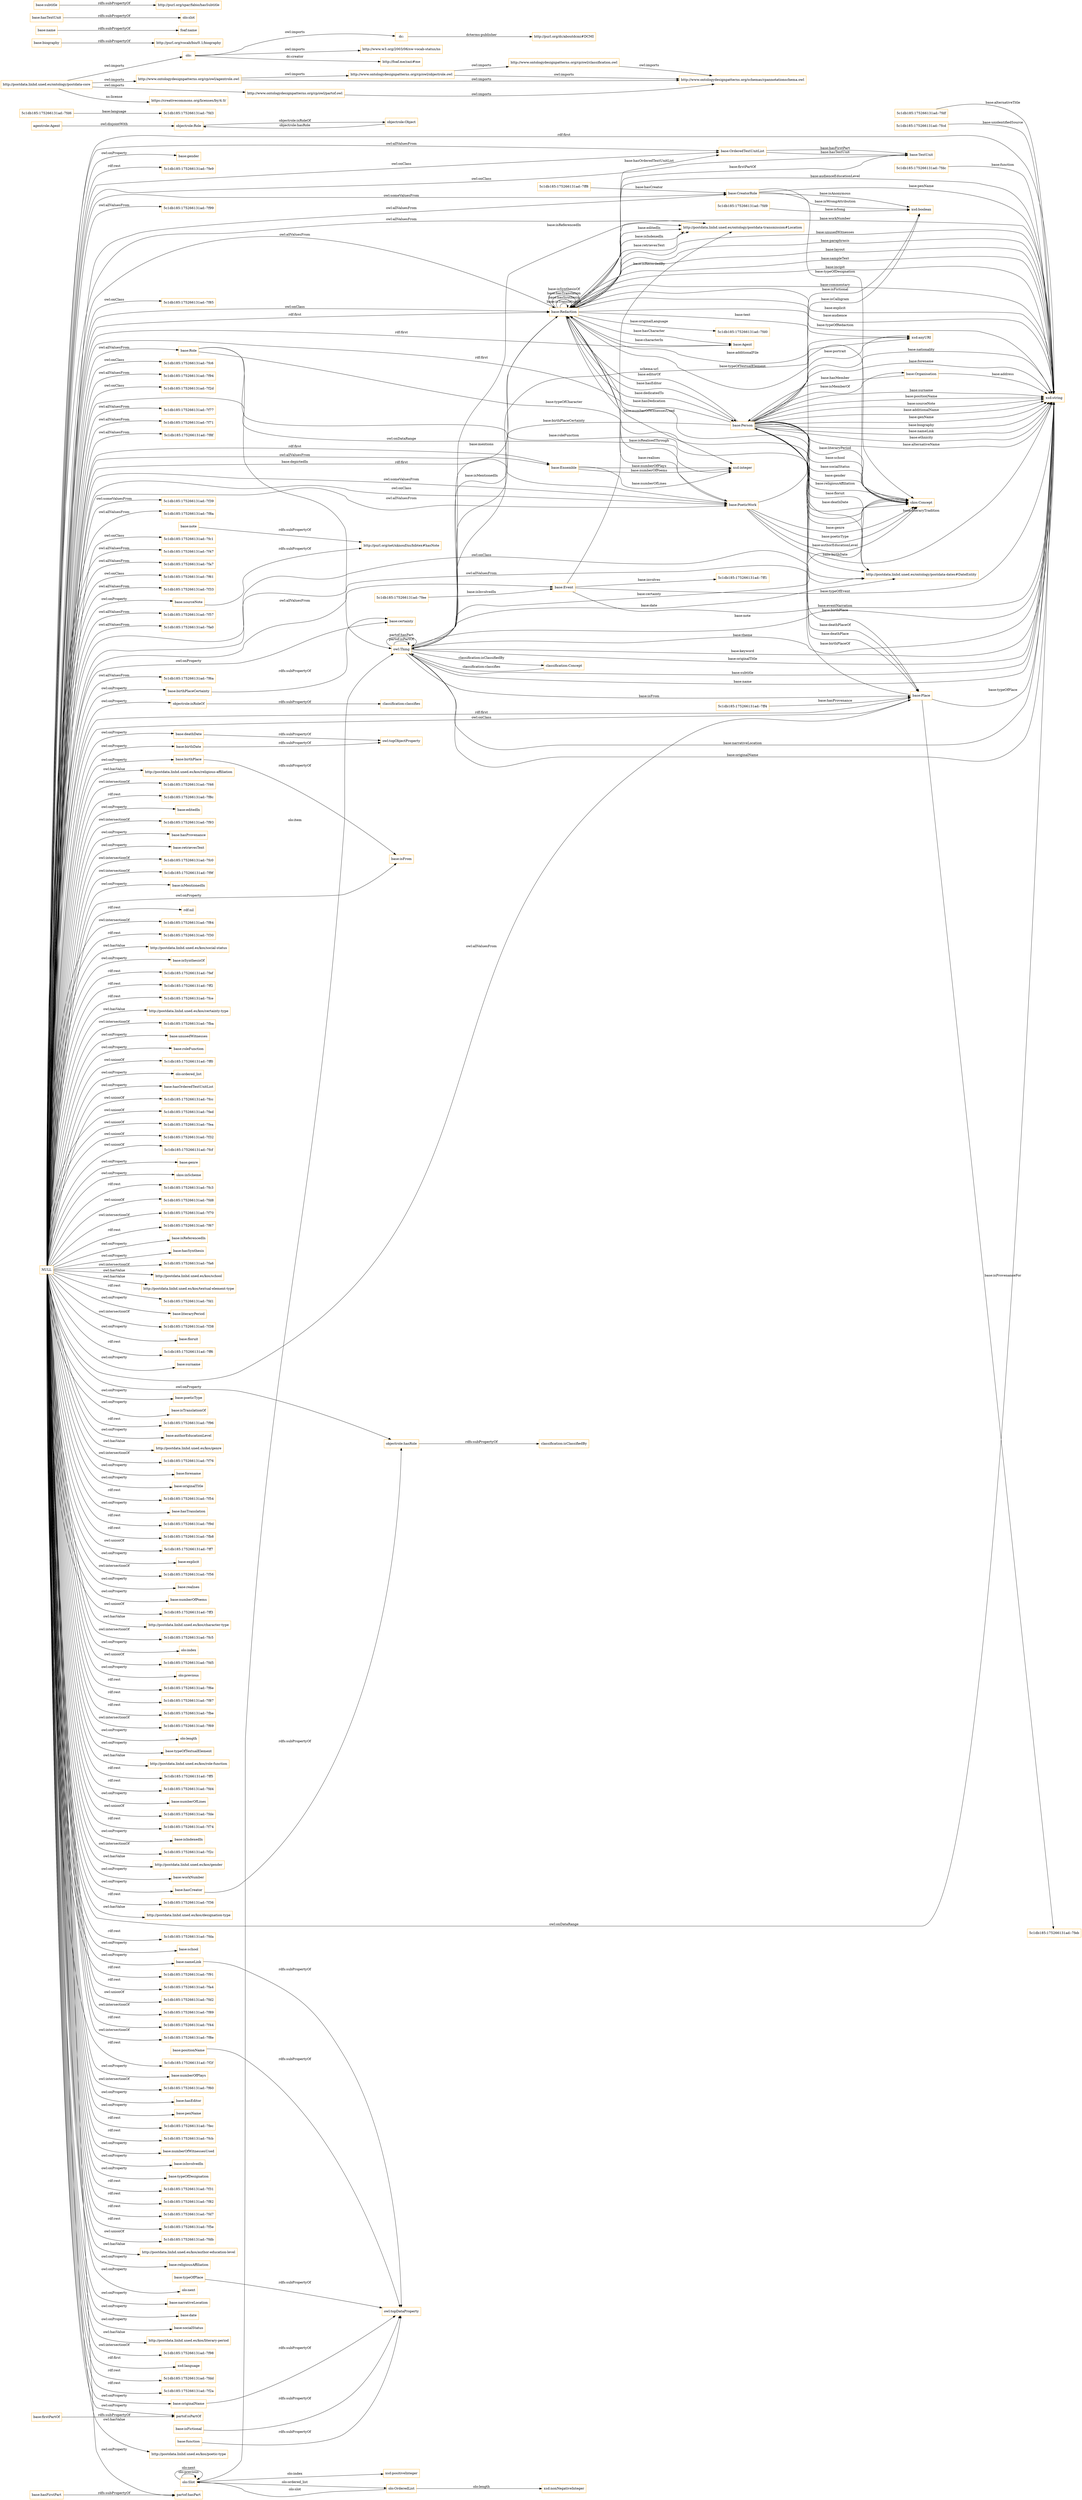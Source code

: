 digraph ar2dtool_diagram { 
rankdir=LR;
size="1501"
node [shape = rectangle, color="orange"]; "base:Role" "base:OrderedTextUnitList" "5c1db185:175266131ad:-7fdc" "agentrole:Agent" "5c1db185:175266131ad:-7f99" "base:Agent" "base:CreatorRole" "base:Person" "5c1db185:175266131ad:-7f85" "5c1db185:175266131ad:-7fdf" "5c1db185:175266131ad:-7ff1" "base:Organisation" "5c1db185:175266131ad:-7fd9" "base:Redaction" "5c1db185:175266131ad:-7ff4" "base:Ensemble" "5c1db185:175266131ad:-7fc6" "5c1db185:175266131ad:-7f94" "5c1db185:175266131ad:-7f2d" "5c1db185:175266131ad:-7feb" "base:TextUnit" "5c1db185:175266131ad:-7f77" "5c1db185:175266131ad:-7fd6" "5c1db185:175266131ad:-7f71" "5c1db185:175266131ad:-7ff8" "5c1db185:175266131ad:-7fcd" "5c1db185:175266131ad:-7f8f" "skos:Concept" "http://postdata.linhd.uned.es/ontology/postdata-dates#DateEntity" "base:Place" "5c1db185:175266131ad:-7f39" "5c1db185:175266131ad:-7f8a" "base:Event" "5c1db185:175266131ad:-7fc1" "5c1db185:175266131ad:-7f47" "5c1db185:175266131ad:-7fa7" "5c1db185:175266131ad:-7f61" "5c1db185:175266131ad:-7f33" "http://postdata.linhd.uned.es/ontology/postdata-transmission#Location" "5c1db185:175266131ad:-7f57" "5c1db185:175266131ad:-7fa0" "5c1db185:175266131ad:-7fee" "base:PoeticWork" "5c1db185:175266131ad:-7f6a" "owl:Thing" "objectrole:Role" "objectrole:Object" "olo:Slot" "olo:OrderedList" "classification:Concept" ; /*classes style*/
	"base:deathDate" -> "owl:topObjectProperty" [ label = "rdfs:subPropertyOf" ];
	"http://www.ontologydesignpatterns.org/cp/owl/objectrole.owl" -> "http://www.ontologydesignpatterns.org/cp/owl/classification.owl" [ label = "owl:imports" ];
	"http://www.ontologydesignpatterns.org/cp/owl/objectrole.owl" -> "http://www.ontologydesignpatterns.org/schemas/cpannotationschema.owl" [ label = "owl:imports" ];
	"http://www.ontologydesignpatterns.org/cp/owl/classification.owl" -> "http://www.ontologydesignpatterns.org/schemas/cpannotationschema.owl" [ label = "owl:imports" ];
	"base:firstPartOf" -> "partof:isPartOf" [ label = "rdfs:subPropertyOf" ];
	"agentrole:Agent" -> "objectrole:Role" [ label = "owl:disjointWith" ];
	"dc:" -> "http://purl.org/dc/aboutdcmi#DCMI" [ label = "dcterms:publisher" ];
	"olo:" -> "http://www.w3.org/2003/06/sw-vocab-status/ns" [ label = "owl:imports" ];
	"olo:" -> "dc:" [ label = "owl:imports" ];
	"olo:" -> "http://foaf.me/zazi#me" [ label = "dc:creator" ];
	"base:birthPlaceCertainty" -> "base:certainty" [ label = "rdfs:subPropertyOf" ];
	"base:biography" -> "http://purl.org/vocab/bio/0.1/biography" [ label = "rdfs:subPropertyOf" ];
	"objectrole:isRoleOf" -> "classification:classifies" [ label = "rdfs:subPropertyOf" ];
	"base:nameLink" -> "owl:topDataProperty" [ label = "rdfs:subPropertyOf" ];
	"base:sourceNote" -> "http://purl.org/net/nknouf/ns/bibtex#hasNote" [ label = "rdfs:subPropertyOf" ];
	"base:name" -> "foaf:name" [ label = "rdfs:subPropertyOf" ];
	"base:hasTextUnit" -> "olo:slot" [ label = "rdfs:subPropertyOf" ];
	"NULL" -> "base:birthPlace" [ label = "owl:onProperty" ];
	"NULL" -> "http://postdata.linhd.uned.es/kos/religious-affiliation" [ label = "owl:hasValue" ];
	"NULL" -> "5c1db185:175266131ad:-7f46" [ label = "owl:intersectionOf" ];
	"NULL" -> "5c1db185:175266131ad:-7f8c" [ label = "rdf:rest" ];
	"NULL" -> "base:PoeticWork" [ label = "owl:allValuesFrom" ];
	"NULL" -> "base:CreatorRole" [ label = "owl:someValuesFrom" ];
	"NULL" -> "base:editedIn" [ label = "owl:onProperty" ];
	"NULL" -> "5c1db185:175266131ad:-7f93" [ label = "owl:intersectionOf" ];
	"NULL" -> "base:Place" [ label = "rdf:first" ];
	"NULL" -> "base:hasProvenance" [ label = "owl:onProperty" ];
	"NULL" -> "base:retrievesText" [ label = "owl:onProperty" ];
	"NULL" -> "5c1db185:175266131ad:-7fc0" [ label = "owl:intersectionOf" ];
	"NULL" -> "5c1db185:175266131ad:-7f61" [ label = "owl:onClass" ];
	"NULL" -> "5c1db185:175266131ad:-7fa0" [ label = "owl:allValuesFrom" ];
	"NULL" -> "5c1db185:175266131ad:-7f9f" [ label = "owl:intersectionOf" ];
	"NULL" -> "base:PoeticWork" [ label = "rdf:first" ];
	"NULL" -> "5c1db185:175266131ad:-7f2d" [ label = "owl:onClass" ];
	"NULL" -> "base:isMentionedIn" [ label = "owl:onProperty" ];
	"NULL" -> "base:birthDate" [ label = "owl:onProperty" ];
	"NULL" -> "rdf:nil" [ label = "rdf:rest" ];
	"NULL" -> "5c1db185:175266131ad:-7f84" [ label = "owl:intersectionOf" ];
	"NULL" -> "5c1db185:175266131ad:-7f30" [ label = "rdf:rest" ];
	"NULL" -> "http://postdata.linhd.uned.es/kos/social-status" [ label = "owl:hasValue" ];
	"NULL" -> "base:isSynthesisOf" [ label = "owl:onProperty" ];
	"NULL" -> "base:birthPlaceCertainty" [ label = "owl:onProperty" ];
	"NULL" -> "5c1db185:175266131ad:-7fef" [ label = "rdf:rest" ];
	"NULL" -> "5c1db185:175266131ad:-7ff2" [ label = "rdf:rest" ];
	"NULL" -> "5c1db185:175266131ad:-7fce" [ label = "rdf:rest" ];
	"NULL" -> "http://postdata.linhd.uned.es/kos/certainty-type" [ label = "owl:hasValue" ];
	"NULL" -> "5c1db185:175266131ad:-7fba" [ label = "owl:intersectionOf" ];
	"NULL" -> "base:unusedWitnesses" [ label = "owl:onProperty" ];
	"NULL" -> "objectrole:isRoleOf" [ label = "owl:onProperty" ];
	"NULL" -> "base:roleFunction" [ label = "owl:onProperty" ];
	"NULL" -> "partof:isPartOf" [ label = "owl:onProperty" ];
	"NULL" -> "5c1db185:175266131ad:-7ff0" [ label = "owl:unionOf" ];
	"NULL" -> "olo:ordered_list" [ label = "owl:onProperty" ];
	"NULL" -> "base:hasOrderedTextUnitList" [ label = "owl:onProperty" ];
	"NULL" -> "5c1db185:175266131ad:-7fcc" [ label = "owl:unionOf" ];
	"NULL" -> "5c1db185:175266131ad:-7fed" [ label = "owl:unionOf" ];
	"NULL" -> "5c1db185:175266131ad:-7fea" [ label = "owl:unionOf" ];
	"NULL" -> "base:Role" [ label = "owl:allValuesFrom" ];
	"NULL" -> "5c1db185:175266131ad:-7f32" [ label = "owl:unionOf" ];
	"NULL" -> "5c1db185:175266131ad:-7fcf" [ label = "owl:unionOf" ];
	"NULL" -> "base:genre" [ label = "owl:onProperty" ];
	"NULL" -> "skos:inScheme" [ label = "owl:onProperty" ];
	"NULL" -> "base:OrderedTextUnitList" [ label = "owl:allValuesFrom" ];
	"NULL" -> "5c1db185:175266131ad:-7fc3" [ label = "rdf:rest" ];
	"NULL" -> "5c1db185:175266131ad:-7fd8" [ label = "owl:unionOf" ];
	"NULL" -> "5c1db185:175266131ad:-7f70" [ label = "owl:intersectionOf" ];
	"NULL" -> "base:CreatorRole" [ label = "owl:allValuesFrom" ];
	"NULL" -> "http://postdata.linhd.uned.es/ontology/postdata-dates#DateEntity" [ label = "owl:onClass" ];
	"NULL" -> "base:Ensemble" [ label = "owl:allValuesFrom" ];
	"NULL" -> "5c1db185:175266131ad:-7f67" [ label = "rdf:rest" ];
	"NULL" -> "base:isReferencedIn" [ label = "owl:onProperty" ];
	"NULL" -> "base:hasSynthesis" [ label = "owl:onProperty" ];
	"NULL" -> "5c1db185:175266131ad:-7fa6" [ label = "owl:intersectionOf" ];
	"NULL" -> "base:Agent" [ label = "rdf:first" ];
	"NULL" -> "http://postdata.linhd.uned.es/kos/school" [ label = "owl:hasValue" ];
	"NULL" -> "skos:Concept" [ label = "rdf:first" ];
	"NULL" -> "http://postdata.linhd.uned.es/kos/textual-element-type" [ label = "owl:hasValue" ];
	"NULL" -> "5c1db185:175266131ad:-7fd1" [ label = "rdf:rest" ];
	"NULL" -> "base:literaryPeriod" [ label = "owl:onProperty" ];
	"NULL" -> "5c1db185:175266131ad:-7f38" [ label = "owl:intersectionOf" ];
	"NULL" -> "base:floruit" [ label = "owl:onProperty" ];
	"NULL" -> "5c1db185:175266131ad:-7f33" [ label = "owl:allValuesFrom" ];
	"NULL" -> "5c1db185:175266131ad:-7ff6" [ label = "rdf:rest" ];
	"NULL" -> "base:surname" [ label = "owl:onProperty" ];
	"NULL" -> "xsd:string" [ label = "owl:onDataRange" ];
	"NULL" -> "base:poeticType" [ label = "owl:onProperty" ];
	"NULL" -> "base:isTranslationOf" [ label = "owl:onProperty" ];
	"NULL" -> "5c1db185:175266131ad:-7f96" [ label = "rdf:rest" ];
	"NULL" -> "base:authorEducationLevel" [ label = "owl:onProperty" ];
	"NULL" -> "http://postdata.linhd.uned.es/kos/genre" [ label = "owl:hasValue" ];
	"NULL" -> "5c1db185:175266131ad:-7f76" [ label = "owl:intersectionOf" ];
	"NULL" -> "base:forename" [ label = "owl:onProperty" ];
	"NULL" -> "base:originalTitle" [ label = "owl:onProperty" ];
	"NULL" -> "5c1db185:175266131ad:-7f54" [ label = "rdf:rest" ];
	"NULL" -> "base:hasTranslation" [ label = "owl:onProperty" ];
	"NULL" -> "base:Redaction" [ label = "owl:allValuesFrom" ];
	"NULL" -> "5c1db185:175266131ad:-7f9d" [ label = "rdf:rest" ];
	"NULL" -> "5c1db185:175266131ad:-7fb8" [ label = "rdf:rest" ];
	"NULL" -> "5c1db185:175266131ad:-7ff7" [ label = "owl:unionOf" ];
	"NULL" -> "base:explicit" [ label = "owl:onProperty" ];
	"NULL" -> "5c1db185:175266131ad:-7f56" [ label = "owl:intersectionOf" ];
	"NULL" -> "base:realises" [ label = "owl:onProperty" ];
	"NULL" -> "base:numberOfPoems" [ label = "owl:onProperty" ];
	"NULL" -> "base:PoeticWork" [ label = "owl:someValuesFrom" ];
	"NULL" -> "5c1db185:175266131ad:-7ff3" [ label = "owl:unionOf" ];
	"NULL" -> "http://postdata.linhd.uned.es/kos/character-type" [ label = "owl:hasValue" ];
	"NULL" -> "5c1db185:175266131ad:-7fc5" [ label = "owl:intersectionOf" ];
	"NULL" -> "olo:index" [ label = "owl:onProperty" ];
	"NULL" -> "5c1db185:175266131ad:-7fd5" [ label = "owl:unionOf" ];
	"NULL" -> "olo:previous" [ label = "owl:onProperty" ];
	"NULL" -> "5c1db185:175266131ad:-7fa7" [ label = "owl:allValuesFrom" ];
	"NULL" -> "5c1db185:175266131ad:-7f6e" [ label = "rdf:rest" ];
	"NULL" -> "5c1db185:175266131ad:-7f87" [ label = "rdf:rest" ];
	"NULL" -> "5c1db185:175266131ad:-7fbe" [ label = "rdf:rest" ];
	"NULL" -> "base:PoeticWork" [ label = "owl:onClass" ];
	"NULL" -> "5c1db185:175266131ad:-7f69" [ label = "owl:intersectionOf" ];
	"NULL" -> "xsd:string" [ label = "rdf:first" ];
	"NULL" -> "5c1db185:175266131ad:-7f8a" [ label = "owl:allValuesFrom" ];
	"NULL" -> "olo:length" [ label = "owl:onProperty" ];
	"NULL" -> "base:typeOfTextualElement" [ label = "owl:onProperty" ];
	"NULL" -> "http://postdata.linhd.uned.es/kos/role-function" [ label = "owl:hasValue" ];
	"NULL" -> "5c1db185:175266131ad:-7ff5" [ label = "rdf:rest" ];
	"NULL" -> "5c1db185:175266131ad:-7fd4" [ label = "rdf:rest" ];
	"NULL" -> "base:numberOfLines" [ label = "owl:onProperty" ];
	"NULL" -> "5c1db185:175266131ad:-7fde" [ label = "owl:unionOf" ];
	"NULL" -> "5c1db185:175266131ad:-7f74" [ label = "rdf:rest" ];
	"NULL" -> "base:isIndexedIn" [ label = "owl:onProperty" ];
	"NULL" -> "5c1db185:175266131ad:-7f2c" [ label = "owl:intersectionOf" ];
	"NULL" -> "http://postdata.linhd.uned.es/kos/gender" [ label = "owl:hasValue" ];
	"NULL" -> "base:workNumber" [ label = "owl:onProperty" ];
	"NULL" -> "base:hasCreator" [ label = "owl:onProperty" ];
	"NULL" -> "5c1db185:175266131ad:-7f36" [ label = "rdf:rest" ];
	"NULL" -> "http://postdata.linhd.uned.es/kos/designation-type" [ label = "owl:hasValue" ];
	"NULL" -> "base:deathDate" [ label = "owl:onProperty" ];
	"NULL" -> "base:isFrom" [ label = "owl:onProperty" ];
	"NULL" -> "5c1db185:175266131ad:-7fda" [ label = "rdf:rest" ];
	"NULL" -> "5c1db185:175266131ad:-7f99" [ label = "owl:allValuesFrom" ];
	"NULL" -> "base:Redaction" [ label = "owl:onClass" ];
	"NULL" -> "base:school" [ label = "owl:onProperty" ];
	"NULL" -> "5c1db185:175266131ad:-7f39" [ label = "owl:someValuesFrom" ];
	"NULL" -> "5c1db185:175266131ad:-7f91" [ label = "rdf:rest" ];
	"NULL" -> "xsd:integer" [ label = "owl:onDataRange" ];
	"NULL" -> "5c1db185:175266131ad:-7fa4" [ label = "rdf:rest" ];
	"NULL" -> "5c1db185:175266131ad:-7fd2" [ label = "owl:unionOf" ];
	"NULL" -> "5c1db185:175266131ad:-7f89" [ label = "owl:intersectionOf" ];
	"NULL" -> "5c1db185:175266131ad:-7f44" [ label = "rdf:rest" ];
	"NULL" -> "5c1db185:175266131ad:-7f71" [ label = "owl:allValuesFrom" ];
	"NULL" -> "5c1db185:175266131ad:-7f8e" [ label = "owl:intersectionOf" ];
	"NULL" -> "5c1db185:175266131ad:-7f2f" [ label = "rdf:rest" ];
	"NULL" -> "5c1db185:175266131ad:-7fc6" [ label = "owl:onClass" ];
	"NULL" -> "objectrole:hasRole" [ label = "owl:onProperty" ];
	"NULL" -> "partof:hasPart" [ label = "owl:onProperty" ];
	"NULL" -> "base:Place" [ label = "owl:onClass" ];
	"NULL" -> "5c1db185:175266131ad:-7f57" [ label = "owl:allValuesFrom" ];
	"NULL" -> "base:numberOfPlays" [ label = "owl:onProperty" ];
	"NULL" -> "5c1db185:175266131ad:-7f60" [ label = "owl:intersectionOf" ];
	"NULL" -> "base:hasEditor" [ label = "owl:onProperty" ];
	"NULL" -> "base:nameLink" [ label = "owl:onProperty" ];
	"NULL" -> "base:Ensemble" [ label = "rdf:first" ];
	"NULL" -> "base:penName" [ label = "owl:onProperty" ];
	"NULL" -> "5c1db185:175266131ad:-7fec" [ label = "rdf:rest" ];
	"NULL" -> "5c1db185:175266131ad:-7fcb" [ label = "rdf:rest" ];
	"NULL" -> "base:numberOfWitnessesUsed" [ label = "owl:onProperty" ];
	"NULL" -> "base:isInvolvedIn" [ label = "owl:onProperty" ];
	"NULL" -> "5c1db185:175266131ad:-7f77" [ label = "owl:allValuesFrom" ];
	"NULL" -> "base:typeOfDesignation" [ label = "owl:onProperty" ];
	"NULL" -> "http://postdata.linhd.uned.es/ontology/postdata-transmission#Location" [ label = "owl:allValuesFrom" ];
	"NULL" -> "base:Redaction" [ label = "rdf:first" ];
	"NULL" -> "5c1db185:175266131ad:-7f31" [ label = "rdf:rest" ];
	"NULL" -> "5c1db185:175266131ad:-7f82" [ label = "rdf:rest" ];
	"NULL" -> "5c1db185:175266131ad:-7fd7" [ label = "rdf:rest" ];
	"NULL" -> "5c1db185:175266131ad:-7f94" [ label = "owl:allValuesFrom" ];
	"NULL" -> "5c1db185:175266131ad:-7f5e" [ label = "rdf:rest" ];
	"NULL" -> "5c1db185:175266131ad:-7fdb" [ label = "owl:unionOf" ];
	"NULL" -> "5c1db185:175266131ad:-7f8f" [ label = "owl:allValuesFrom" ];
	"NULL" -> "http://postdata.linhd.uned.es/kos/author-education-level" [ label = "owl:hasValue" ];
	"NULL" -> "base:originalName" [ label = "owl:onProperty" ];
	"NULL" -> "base:religiousAffiliation" [ label = "owl:onProperty" ];
	"NULL" -> "5c1db185:175266131ad:-7f6a" [ label = "owl:allValuesFrom" ];
	"NULL" -> "olo:next" [ label = "owl:onProperty" ];
	"NULL" -> "base:sourceNote" [ label = "owl:onProperty" ];
	"NULL" -> "base:narrativeLocation" [ label = "owl:onProperty" ];
	"NULL" -> "base:certainty" [ label = "owl:onProperty" ];
	"NULL" -> "base:date" [ label = "owl:onProperty" ];
	"NULL" -> "base:TextUnit" [ label = "owl:onClass" ];
	"NULL" -> "base:Place" [ label = "owl:allValuesFrom" ];
	"NULL" -> "base:socialStatus" [ label = "owl:onProperty" ];
	"NULL" -> "http://postdata.linhd.uned.es/kos/literary-period" [ label = "owl:hasValue" ];
	"NULL" -> "http://postdata.linhd.uned.es/ontology/postdata-dates#DateEntity" [ label = "owl:allValuesFrom" ];
	"NULL" -> "5c1db185:175266131ad:-7f98" [ label = "owl:intersectionOf" ];
	"NULL" -> "xsd:language" [ label = "rdf:first" ];
	"NULL" -> "5c1db185:175266131ad:-7f85" [ label = "owl:onClass" ];
	"NULL" -> "5c1db185:175266131ad:-7fdd" [ label = "rdf:rest" ];
	"NULL" -> "5c1db185:175266131ad:-7f2a" [ label = "rdf:rest" ];
	"NULL" -> "5c1db185:175266131ad:-7f47" [ label = "owl:allValuesFrom" ];
	"NULL" -> "5c1db185:175266131ad:-7fc1" [ label = "owl:onClass" ];
	"NULL" -> "http://postdata.linhd.uned.es/kos/poetic-type" [ label = "owl:hasValue" ];
	"NULL" -> "base:gender" [ label = "owl:onProperty" ];
	"NULL" -> "base:OrderedTextUnitList" [ label = "owl:onClass" ];
	"NULL" -> "5c1db185:175266131ad:-7fe9" [ label = "rdf:rest" ];
	"NULL" -> "base:Event" [ label = "owl:allValuesFrom" ];
	"base:hasFirstPart" -> "partof:hasPart" [ label = "rdfs:subPropertyOf" ];
	"base:hasCreator" -> "objectrole:hasRole" [ label = "rdfs:subPropertyOf" ];
	"base:birthPlace" -> "base:isFrom" [ label = "rdfs:subPropertyOf" ];
	"http://www.ontologydesignpatterns.org/cp/owl/agentrole.owl" -> "http://www.ontologydesignpatterns.org/cp/owl/objectrole.owl" [ label = "owl:imports" ];
	"http://www.ontologydesignpatterns.org/cp/owl/agentrole.owl" -> "http://www.ontologydesignpatterns.org/schemas/cpannotationschema.owl" [ label = "owl:imports" ];
	"base:isFictional" -> "owl:topDataProperty" [ label = "rdfs:subPropertyOf" ];
	"base:subtitle" -> "http://purl.org/spar/fabio/hasSubtitle" [ label = "rdfs:subPropertyOf" ];
	"base:function" -> "owl:topDataProperty" [ label = "rdfs:subPropertyOf" ];
	"base:originalName" -> "owl:topDataProperty" [ label = "rdfs:subPropertyOf" ];
	"http://www.ontologydesignpatterns.org/cp/owl/partof.owl" -> "http://www.ontologydesignpatterns.org/schemas/cpannotationschema.owl" [ label = "owl:imports" ];
	"http://postdata.linhd.uned.es/ontology/postdata-core" -> "https://creativecommons.org/licenses/by/4.0/" [ label = "ns:license" ];
	"http://postdata.linhd.uned.es/ontology/postdata-core" -> "http://www.ontologydesignpatterns.org/cp/owl/partof.owl" [ label = "owl:imports" ];
	"http://postdata.linhd.uned.es/ontology/postdata-core" -> "http://www.ontologydesignpatterns.org/cp/owl/agentrole.owl" [ label = "owl:imports" ];
	"http://postdata.linhd.uned.es/ontology/postdata-core" -> "olo:" [ label = "owl:imports" ];
	"base:note" -> "http://purl.org/net/nknouf/ns/bibtex#hasNote" [ label = "rdfs:subPropertyOf" ];
	"base:birthDate" -> "owl:topObjectProperty" [ label = "rdfs:subPropertyOf" ];
	"base:positionName" -> "owl:topDataProperty" [ label = "rdfs:subPropertyOf" ];
	"objectrole:hasRole" -> "classification:isClassifiedBy" [ label = "rdfs:subPropertyOf" ];
	"base:typeOfPlace" -> "owl:topDataProperty" [ label = "rdfs:subPropertyOf" ];
	"base:Redaction" -> "owl:Thing" [ label = "base:mentions" ];
	"base:Person" -> "xsd:boolean" [ label = "base:isFictional" ];
	"owl:Thing" -> "xsd:string" [ label = "base:narrativeLocation" ];
	"base:CreatorRole" -> "xsd:string" [ label = "base:penName" ];
	"base:Person" -> "base:Place" [ label = "base:deathPlace" ];
	"base:Ensemble" -> "xsd:integer" [ label = "base:numberOfLines" ];
	"base:Redaction" -> "xsd:string" [ label = "base:audienceEducationLevel" ];
	"base:Event" -> "xsd:string" [ label = "base:eventNarration" ];
	"base:Redaction" -> "xsd:string" [ label = "base:workNumber" ];
	"owl:Thing" -> "xsd:string" [ label = "base:originalName" ];
	"base:OrderedTextUnitList" -> "base:TextUnit" [ label = "base:hasTextUnit" ];
	"base:Redaction" -> "base:Person" [ label = "base:hasEditor" ];
	"olo:Slot" -> "olo:Slot" [ label = "olo:previous" ];
	"base:Redaction" -> "xsd:string" [ label = "base:unusedWitnesses" ];
	"base:Place" -> "base:Person" [ label = "base:deathPlaceOf" ];
	"base:Person" -> "http://postdata.linhd.uned.es/ontology/postdata-dates#DateEntity" [ label = "base:floruit" ];
	"base:Person" -> "xsd:string" [ label = "base:surname" ];
	"base:Person" -> "xsd:string" [ label = "base:positionName" ];
	"classification:Concept" -> "owl:Thing" [ label = "classification:classifies" ];
	"5c1db185:175266131ad:-7ff8" -> "base:CreatorRole" [ label = "base:hasCreator" ];
	"base:Redaction" -> "xsd:string" [ label = "base:paraphrasis" ];
	"base:Person" -> "base:Redaction" [ label = "base:hasDedication" ];
	"base:Event" -> "xsd:string" [ label = "base:typeOfEvent" ];
	"base:Person" -> "http://postdata.linhd.uned.es/ontology/postdata-dates#DateEntity" [ label = "base:deathDate" ];
	"base:Person" -> "base:Place" [ label = "base:birthPlace" ];
	"base:Event" -> "http://postdata.linhd.uned.es/ontology/postdata-transmission#Location" [ label = "base:isRecordedBy" ];
	"base:CreatorRole" -> "xsd:boolean" [ label = "base:isAnonymous" ];
	"base:Redaction" -> "base:Agent" [ label = "base:hasCharacter" ];
	"base:Redaction" -> "xsd:anyURI" [ label = "base:text" ];
	"base:Redaction" -> "xsd:anyURI" [ label = "base:additionalFile" ];
	"base:Person" -> "base:Organisation" [ label = "base:isMemberOf" ];
	"base:Redaction" -> "xsd:string" [ label = "base:layout" ];
	"base:PoeticWork" -> "xsd:boolean" [ label = "base:isCalligram" ];
	"olo:Slot" -> "olo:OrderedList" [ label = "olo:ordered_list" ];
	"base:Redaction" -> "http://postdata.linhd.uned.es/ontology/postdata-transmission#Location" [ label = "base:editedIn" ];
	"base:Redaction" -> "skos:Concept" [ label = "base:typeOfTextualElement" ];
	"olo:OrderedList" -> "xsd:nonNegativeInteger" [ label = "olo:length" ];
	"5c1db185:175266131ad:-7fee" -> "base:Event" [ label = "base:isInvolvedIn" ];
	"base:PoeticWork" -> "base:Redaction" [ label = "base:isRealisedThrough" ];
	"base:Redaction" -> "base:PoeticWork" [ label = "base:realises" ];
	"base:Person" -> "skos:Concept" [ label = "base:religiousAffiliation" ];
	"base:Person" -> "xsd:string" [ label = "base:sourceNote" ];
	"base:Redaction" -> "xsd:string" [ label = "base:sampleText" ];
	"base:Redaction" -> "xsd:string" [ label = "base:incipit" ];
	"base:Person" -> "http://postdata.linhd.uned.es/ontology/postdata-dates#DateEntity" [ label = "base:birthDate" ];
	"base:Person" -> "owl:Thing" [ label = "base:birthPlaceCertainty" ];
	"base:Person" -> "skos:Concept" [ label = "base:literaryPeriod" ];
	"base:Person" -> "xsd:string" [ label = "base:additionalName" ];
	"base:Person" -> "xsd:string" [ label = "base:genName" ];
	"base:Person" -> "base:Redaction" [ label = "base:editorOf" ];
	"base:CreatorRole" -> "skos:Concept" [ label = "base:typeOfDesignation" ];
	"base:Person" -> "xsd:string" [ label = "base:biography" ];
	"base:Redaction" -> "base:Redaction" [ label = "base:isTranslationOf" ];
	"owl:Thing" -> "skos:Concept" [ label = "base:certainty" ];
	"base:Redaction" -> "base:Redaction" [ label = "base:hasSynthesis" ];
	"olo:OrderedList" -> "olo:Slot" [ label = "olo:slot" ];
	"base:Person" -> "skos:Concept" [ label = "base:school" ];
	"olo:Slot" -> "olo:Slot" [ label = "olo:next" ];
	"owl:Thing" -> "xsd:anyURI" [ label = "schema:url" ];
	"owl:Thing" -> "http://postdata.linhd.uned.es/ontology/postdata-transmission#Location" [ label = "base:isReferencedIn" ];
	"base:PoeticWork" -> "xsd:string" [ label = "base:literaryTradition" ];
	"owl:Thing" -> "xsd:string" [ label = "base:note" ];
	"5c1db185:175266131ad:-7fcd" -> "xsd:string" [ label = "base:unidentifiedSource" ];
	"owl:Thing" -> "xsd:string" [ label = "base:theme" ];
	"base:Event" -> "5c1db185:175266131ad:-7ff1" [ label = "base:involves" ];
	"base:Role" -> "skos:Concept" [ label = "base:roleFunction" ];
	"base:PoeticWork" -> "skos:Concept" [ label = "base:poeticType" ];
	"olo:Slot" -> "owl:Thing" [ label = "olo:item" ];
	"base:Place" -> "xsd:string" [ label = "base:typeOfPlace" ];
	"5c1db185:175266131ad:-7fd9" -> "xsd:boolean" [ label = "base:isSong" ];
	"base:Person" -> "xsd:string" [ label = "base:nameLink" ];
	"base:Ensemble" -> "xsd:integer" [ label = "base:numberOfPlays" ];
	"base:Place" -> "base:Person" [ label = "base:birthPlaceOf" ];
	"base:Redaction" -> "http://postdata.linhd.uned.es/ontology/postdata-transmission#Location" [ label = "base:isIndexedIn" ];
	"base:Person" -> "xsd:string" [ label = "base:ethnicity" ];
	"owl:Thing" -> "xsd:string" [ label = "base:keyword" ];
	"base:Redaction" -> "xsd:string" [ label = "base:commentary" ];
	"base:Redaction" -> "base:OrderedTextUnitList" [ label = "base:hasOrderedTextUnitList" ];
	"owl:Thing" -> "xsd:string" [ label = "base:originalTitle" ];
	"base:Person" -> "skos:Concept" [ label = "base:socialStatus" ];
	"owl:Thing" -> "classification:Concept" [ label = "classification:isClassifiedBy" ];
	"owl:Thing" -> "owl:Thing" [ label = "partof:isPartOf" ];
	"olo:Slot" -> "xsd:positiveInteger" [ label = "olo:index" ];
	"5c1db185:175266131ad:-7fdc" -> "xsd:string" [ label = "base:function" ];
	"base:PoeticWork" -> "skos:Concept" [ label = "base:authorEducationLevel" ];
	"owl:Thing" -> "base:Place" [ label = "base:isFrom" ];
	"base:Redaction" -> "base:Redaction" [ label = "base:hasTranslation" ];
	"base:CreatorRole" -> "xsd:boolean" [ label = "base:isWrongAttribution" ];
	"owl:Thing" -> "http://postdata.linhd.uned.es/ontology/postdata-dates#DateEntity" [ label = "base:date" ];
	"base:TextUnit" -> "base:Redaction" [ label = "base:firstPartOf" ];
	"base:Person" -> "xsd:string" [ label = "base:alternativeName" ];
	"objectrole:Object" -> "objectrole:Role" [ label = "objectrole:hasRole" ];
	"5c1db185:175266131ad:-7ff4" -> "base:Place" [ label = "base:hasProvenance" ];
	"base:Person" -> "xsd:string" [ label = "base:nationality" ];
	"owl:Thing" -> "base:Redaction" [ label = "base:isMentionedIn" ];
	"base:OrderedTextUnitList" -> "base:TextUnit" [ label = "base:hasFirstPart" ];
	"base:Person" -> "xsd:anyURI" [ label = "base:portrait" ];
	"5c1db185:175266131ad:-7fdf" -> "xsd:string" [ label = "base:alternativeTitle" ];
	"base:Organisation" -> "xsd:string" [ label = "base:address" ];
	"base:Role" -> "skos:Concept" [ label = "base:typeOfCharacter" ];
	"base:Organisation" -> "base:Person" [ label = "base:hasMember" ];
	"base:Place" -> "5c1db185:175266131ad:-7feb" [ label = "base:isProvenanceFor" ];
	"base:Redaction" -> "xsd:string" [ label = "base:explicit" ];
	"owl:Thing" -> "xsd:string" [ label = "base:subtitle" ];
	"base:Redaction" -> "http://postdata.linhd.uned.es/ontology/postdata-transmission#Location" [ label = "base:retrievesText" ];
	"base:Person" -> "skos:Concept" [ label = "base:gender" ];
	"base:PoeticWork" -> "skos:Concept" [ label = "base:genre" ];
	"owl:Thing" -> "xsd:string" [ label = "base:name" ];
	"base:Redaction" -> "base:Person" [ label = "base:dedicatedTo" ];
	"base:Person" -> "xsd:string" [ label = "base:forename" ];
	"base:Redaction" -> "xsd:string" [ label = "base:audience" ];
	"base:Ensemble" -> "xsd:integer" [ label = "base:numberOfPoems" ];
	"base:Redaction" -> "xsd:string" [ label = "base:typeOfRedaction" ];
	"base:Redaction" -> "xsd:integer" [ label = "base:numberOfWitnessesUsed" ];
	"base:Redaction" -> "5c1db185:175266131ad:-7fd0" [ label = "base:originalLanguage" ];
	"owl:Thing" -> "owl:Thing" [ label = "partof:hasPart" ];
	"base:Role" -> "owl:Thing" [ label = "base:depictedIn" ];
	"base:Agent" -> "base:Redaction" [ label = "base:characterIn" ];
	"5c1db185:175266131ad:-7fd6" -> "5c1db185:175266131ad:-7fd3" [ label = "base:language" ];
	"objectrole:Role" -> "objectrole:Object" [ label = "objectrole:isRoleOf" ];
	"base:Redaction" -> "base:Redaction" [ label = "base:isSynthesisOf" ];

}
